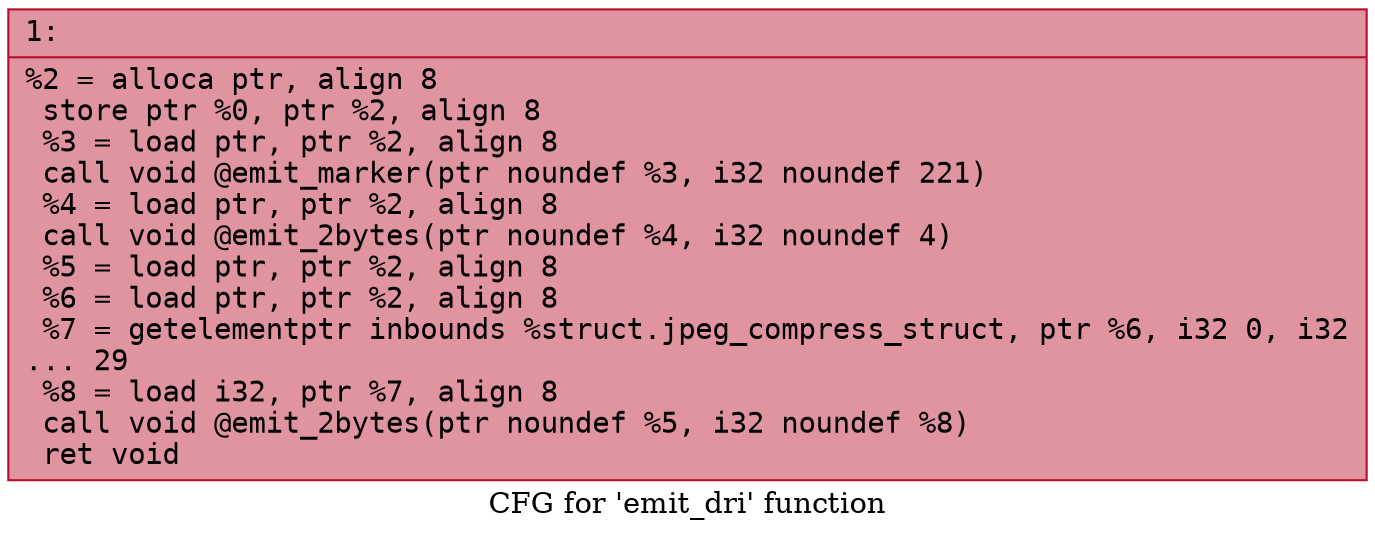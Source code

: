 digraph "CFG for 'emit_dri' function" {
	label="CFG for 'emit_dri' function";

	Node0x6000031d8fa0 [shape=record,color="#b70d28ff", style=filled, fillcolor="#b70d2870" fontname="Courier",label="{1:\l|  %2 = alloca ptr, align 8\l  store ptr %0, ptr %2, align 8\l  %3 = load ptr, ptr %2, align 8\l  call void @emit_marker(ptr noundef %3, i32 noundef 221)\l  %4 = load ptr, ptr %2, align 8\l  call void @emit_2bytes(ptr noundef %4, i32 noundef 4)\l  %5 = load ptr, ptr %2, align 8\l  %6 = load ptr, ptr %2, align 8\l  %7 = getelementptr inbounds %struct.jpeg_compress_struct, ptr %6, i32 0, i32\l... 29\l  %8 = load i32, ptr %7, align 8\l  call void @emit_2bytes(ptr noundef %5, i32 noundef %8)\l  ret void\l}"];
}
